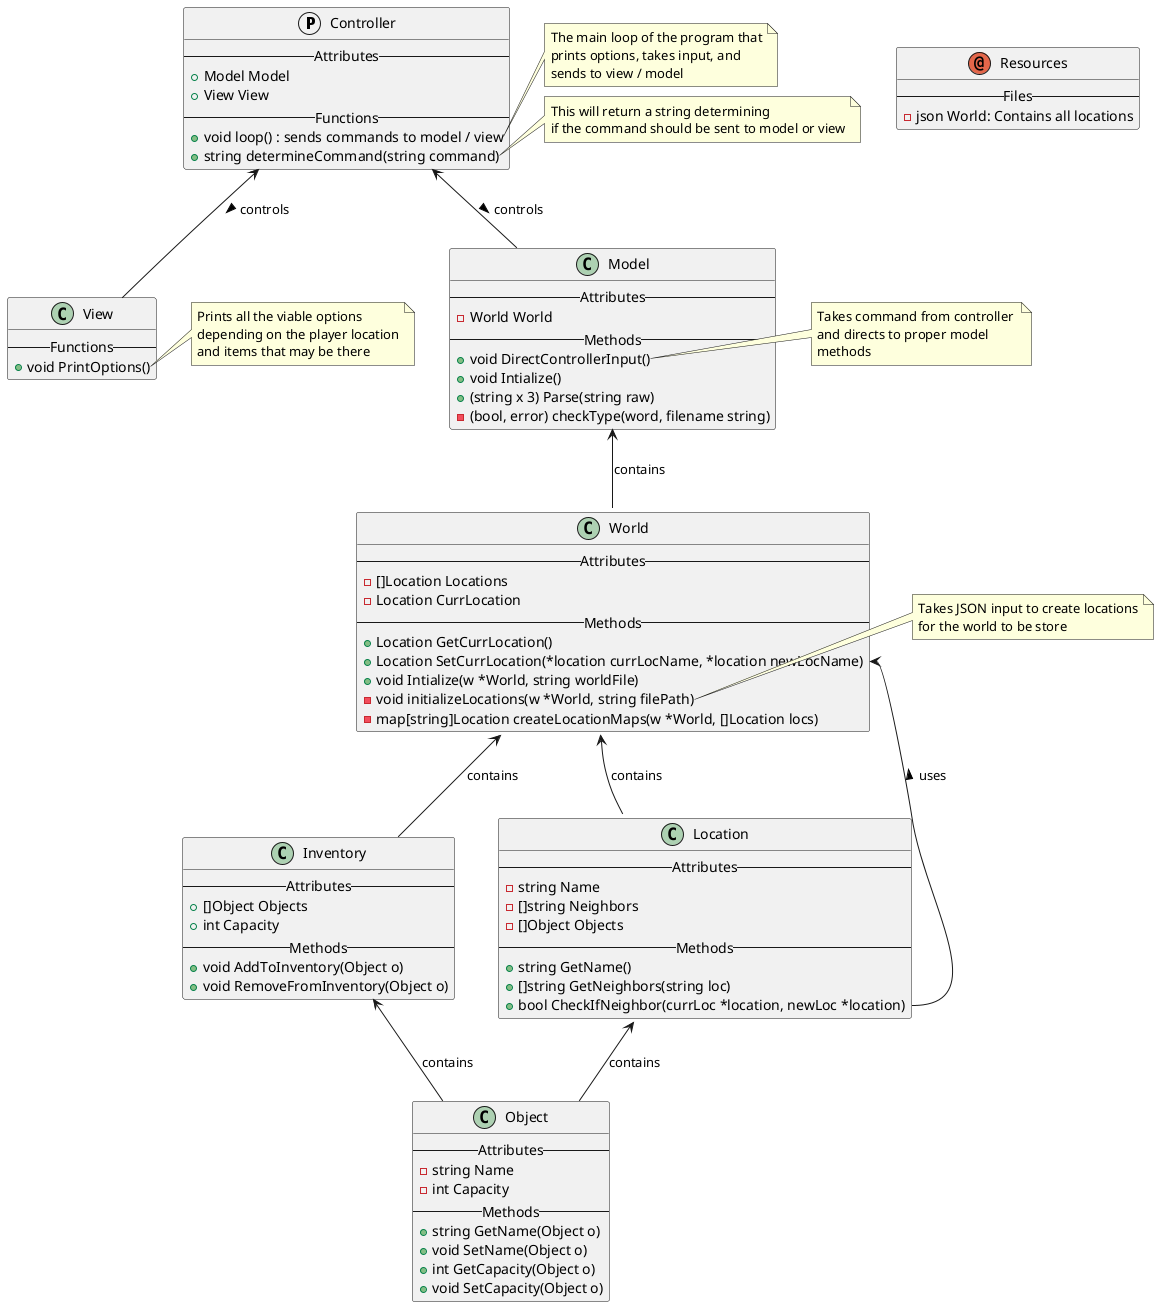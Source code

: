 @startuml class_diagram
protocol   Controller {
    --Attributes--
    + Model Model
    + View View
    --Functions--
    + void loop() : sends commands to model / view
    + string determineCommand(string command)
}
note right of Controller::loop
    The main loop of the program that
    prints options, takes input, and
    sends to view / model
end note
note right of Controller::determineCommand
    This will return a string determining
    if the command should be sent to model or view
end note

class   View {
    --Functions--
    + void PrintOptions()
}
note right of View::PrintOptions
    Prints all the viable options
    depending on the player location
    and items that may be there
end note

class   Model {
    --Attributes--
    - World World
    --Methods--
    + void DirectControllerInput()
    + void Intialize()
    + (string x 3) Parse(string raw)
    - (bool, error) checkType(word, filename string)
}
note right of Model::DirectControllerInput
    Takes command from controller 
    and directs to proper model
    methods
end note

class World {
    --Attributes--
    - []Location Locations
    - Location CurrLocation
    --Methods--
    + Location GetCurrLocation()
    + Location SetCurrLocation(*location currLocName, *location newLocName)
    + void Intialize(w *World, string worldFile)
    - void initializeLocations(w *World, string filePath)
    - map[string]Location createLocationMaps(w *World, []Location locs)
}
note right of World::initializeLocations
    Takes JSON input to create locations
    for the world to be store
end note

class Location {
    --Attributes--
    - string Name 
    - []string Neighbors
    - []Object Objects
    --Methods--
    + string GetName()
    + []string GetNeighbors(string loc)
    + bool CheckIfNeighbor(currLoc *location, newLoc *location)
}

class Object {
    --Attributes--
    - string Name
    - int Capacity
    --Methods--
    + string GetName(Object o)
    + void SetName(Object o)
    + int GetCapacity(Object o)
    + void SetCapacity(Object o)
}

class Inventory {
    --Attributes--
    + []Object Objects
    + int Capacity
    --Methods--
    + void AddToInventory(Object o)
    + void RemoveFromInventory(Object o)
}

annotation Resources {
    --Files--
    - json World: Contains all locations
}

Controller <-- Model : controls >
Controller <-- View : controls >
Model <-- World : contains
World <-- Location : contains
World <-- Inventory : contains
Location <-- Object : contains
Inventory <-- Object : contains
World::SetCurrLocation <-- Location::CheckIfNeighbor : uses <


@enduml